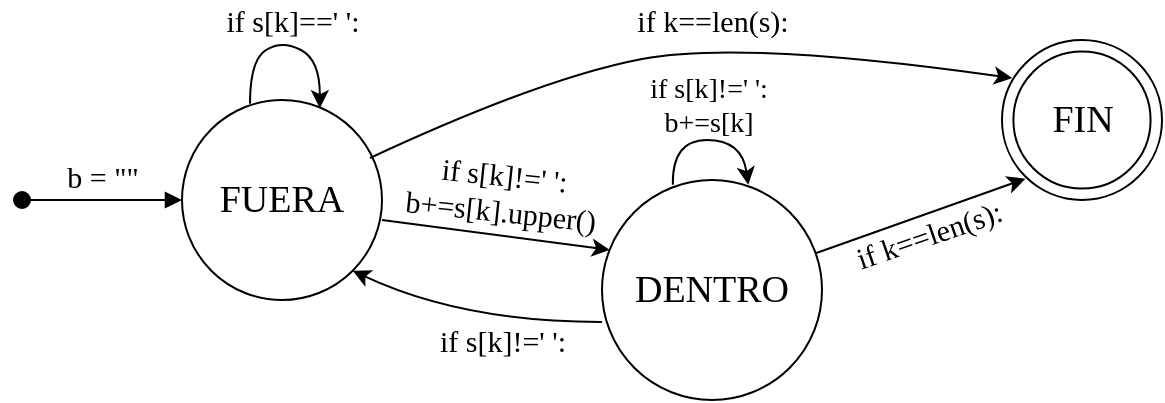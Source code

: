 <mxfile version="13.7.5" type="github">
  <diagram id="h58Jj5s2J0POtgTycYsI" name="Diagrama1">
    <mxGraphModel dx="723" dy="402" grid="1" gridSize="10" guides="1" tooltips="1" connect="1" arrows="1" fold="1" page="1" pageScale="1" pageWidth="827" pageHeight="1169" math="0" shadow="0">
      <root>
        <mxCell id="0" />
        <mxCell id="1" parent="0" />
        <mxCell id="7tnjgmOPYtsf6LkZhkIZ-3" value="&lt;font style=&quot;font-size: 15px&quot; face=&quot;Times New Roman&quot;&gt;b = &quot;&quot;&lt;/font&gt;" style="html=1;verticalAlign=bottom;startArrow=oval;startFill=1;endArrow=block;startSize=8;" edge="1" parent="1">
          <mxGeometry width="60" relative="1" as="geometry">
            <mxPoint x="50" y="320" as="sourcePoint" />
            <mxPoint x="130" y="320" as="targetPoint" />
            <Array as="points" />
            <mxPoint as="offset" />
          </mxGeometry>
        </mxCell>
        <mxCell id="7tnjgmOPYtsf6LkZhkIZ-4" value="&lt;font style=&quot;font-size: 19px&quot; face=&quot;Times New Roman&quot;&gt;FUERA&lt;/font&gt;" style="ellipse;whiteSpace=wrap;html=1;aspect=fixed;fontColor=#000000;" vertex="1" parent="1">
          <mxGeometry x="130" y="270" width="100" height="100" as="geometry" />
        </mxCell>
        <mxCell id="7tnjgmOPYtsf6LkZhkIZ-9" value="" style="curved=1;endArrow=classic;html=1;fontColor=#000000;exitX=0.34;exitY=0.019;exitDx=0;exitDy=0;exitPerimeter=0;entryX=0.689;entryY=0.041;entryDx=0;entryDy=0;entryPerimeter=0;" edge="1" parent="1" source="7tnjgmOPYtsf6LkZhkIZ-4" target="7tnjgmOPYtsf6LkZhkIZ-4">
          <mxGeometry width="50" height="50" relative="1" as="geometry">
            <mxPoint x="210" y="230" as="sourcePoint" />
            <mxPoint x="210" y="210" as="targetPoint" />
            <Array as="points">
              <mxPoint x="164" y="250" />
              <mxPoint x="180" y="240" />
              <mxPoint x="199" y="250" />
            </Array>
          </mxGeometry>
        </mxCell>
        <mxCell id="7tnjgmOPYtsf6LkZhkIZ-10" value="&lt;font face=&quot;Times New Roman&quot; style=&quot;font-size: 15px&quot;&gt;if s[k]==&#39; &#39;:&lt;/font&gt;" style="text;html=1;align=center;verticalAlign=middle;resizable=0;points=[];autosize=1;fontColor=#000000;" vertex="1" parent="1">
          <mxGeometry x="145" y="220" width="80" height="20" as="geometry" />
        </mxCell>
        <mxCell id="7tnjgmOPYtsf6LkZhkIZ-11" value="&lt;font face=&quot;Times New Roman&quot; style=&quot;font-size: 19px&quot;&gt;DENTRO&lt;/font&gt;" style="ellipse;whiteSpace=wrap;html=1;aspect=fixed;fontColor=#000000;" vertex="1" parent="1">
          <mxGeometry x="340" y="310" width="110" height="110" as="geometry" />
        </mxCell>
        <mxCell id="7tnjgmOPYtsf6LkZhkIZ-12" value="" style="verticalLabelPosition=bottom;verticalAlign=top;html=1;shape=mxgraph.basic.donut;dx=5.71;fontColor=#000000;" vertex="1" parent="1">
          <mxGeometry x="540" y="240" width="80" height="80" as="geometry" />
        </mxCell>
        <mxCell id="7tnjgmOPYtsf6LkZhkIZ-13" value="&lt;font face=&quot;Times New Roman&quot; style=&quot;font-size: 19px&quot;&gt;FIN&lt;/font&gt;" style="text;html=1;align=center;verticalAlign=middle;resizable=0;points=[];autosize=1;fontColor=#000000;" vertex="1" parent="1">
          <mxGeometry x="555" y="270" width="50" height="20" as="geometry" />
        </mxCell>
        <mxCell id="7tnjgmOPYtsf6LkZhkIZ-14" value="" style="endArrow=classic;html=1;fontColor=#000000;entryX=0.036;entryY=0.318;entryDx=0;entryDy=0;entryPerimeter=0;" edge="1" parent="1" target="7tnjgmOPYtsf6LkZhkIZ-11">
          <mxGeometry width="50" height="50" relative="1" as="geometry">
            <mxPoint x="230" y="330" as="sourcePoint" />
            <mxPoint x="430" y="300" as="targetPoint" />
          </mxGeometry>
        </mxCell>
        <mxCell id="7tnjgmOPYtsf6LkZhkIZ-15" value="" style="curved=1;endArrow=classic;html=1;fontColor=#000000;entryX=0.063;entryY=0.238;entryDx=0;entryDy=0;entryPerimeter=0;exitX=0.94;exitY=0.29;exitDx=0;exitDy=0;exitPerimeter=0;" edge="1" parent="1" source="7tnjgmOPYtsf6LkZhkIZ-4" target="7tnjgmOPYtsf6LkZhkIZ-12">
          <mxGeometry width="50" height="50" relative="1" as="geometry">
            <mxPoint x="260" y="300" as="sourcePoint" />
            <mxPoint x="430" y="300" as="targetPoint" />
            <Array as="points">
              <mxPoint x="310" y="259" />
              <mxPoint x="410" y="240" />
            </Array>
          </mxGeometry>
        </mxCell>
        <mxCell id="7tnjgmOPYtsf6LkZhkIZ-16" value="" style="curved=1;endArrow=classic;html=1;fontColor=#000000;entryX=1;entryY=1;entryDx=0;entryDy=0;exitX=0;exitY=0.645;exitDx=0;exitDy=0;exitPerimeter=0;" edge="1" parent="1" source="7tnjgmOPYtsf6LkZhkIZ-11" target="7tnjgmOPYtsf6LkZhkIZ-4">
          <mxGeometry width="50" height="50" relative="1" as="geometry">
            <mxPoint x="320" y="410" as="sourcePoint" />
            <mxPoint x="290" y="380" as="targetPoint" />
            <Array as="points">
              <mxPoint x="270" y="381" />
            </Array>
          </mxGeometry>
        </mxCell>
        <mxCell id="7tnjgmOPYtsf6LkZhkIZ-17" value="" style="curved=1;endArrow=classic;html=1;fontColor=#000000;entryX=0.665;entryY=0.022;entryDx=0;entryDy=0;entryPerimeter=0;exitX=0.322;exitY=0.022;exitDx=0;exitDy=0;exitPerimeter=0;" edge="1" parent="1" source="7tnjgmOPYtsf6LkZhkIZ-11" target="7tnjgmOPYtsf6LkZhkIZ-11">
          <mxGeometry width="50" height="50" relative="1" as="geometry">
            <mxPoint x="377.5" y="307.8" as="sourcePoint" />
            <mxPoint x="412.4" y="310" as="targetPoint" />
            <Array as="points">
              <mxPoint x="375" y="290" />
              <mxPoint x="410" y="290" />
            </Array>
          </mxGeometry>
        </mxCell>
        <mxCell id="7tnjgmOPYtsf6LkZhkIZ-18" value="" style="endArrow=classic;html=1;fontColor=#000000;entryX=0.146;entryY=0.867;entryDx=0;entryDy=0;entryPerimeter=0;" edge="1" parent="1" source="7tnjgmOPYtsf6LkZhkIZ-11" target="7tnjgmOPYtsf6LkZhkIZ-12">
          <mxGeometry width="50" height="50" relative="1" as="geometry">
            <mxPoint x="490" y="370" as="sourcePoint" />
            <mxPoint x="540" y="320" as="targetPoint" />
          </mxGeometry>
        </mxCell>
        <mxCell id="7tnjgmOPYtsf6LkZhkIZ-19" value="&lt;font face=&quot;Times New Roman&quot; style=&quot;font-size: 15px&quot;&gt;if s[k]!=&#39; &#39;:&lt;/font&gt;" style="text;html=1;align=center;verticalAlign=middle;resizable=0;points=[];autosize=1;fontColor=#000000;" vertex="1" parent="1">
          <mxGeometry x="250" y="380" width="80" height="20" as="geometry" />
        </mxCell>
        <mxCell id="7tnjgmOPYtsf6LkZhkIZ-21" value="&lt;font style=&quot;font-size: 15px&quot;&gt;&lt;font face=&quot;Times New Roman&quot; style=&quot;font-size: 15px&quot;&gt;if s[k]!=&#39; &#39;:&lt;br&gt;&lt;/font&gt;&lt;font face=&quot;Times New Roman&quot; style=&quot;font-size: 15px&quot;&gt;b+=s[k].upper()&lt;/font&gt;&lt;/font&gt;" style="text;html=1;align=center;verticalAlign=middle;resizable=0;points=[];autosize=1;fontColor=#000000;rotation=6;" vertex="1" parent="1">
          <mxGeometry x="235" y="296" width="110" height="40" as="geometry" />
        </mxCell>
        <mxCell id="7tnjgmOPYtsf6LkZhkIZ-22" value="&lt;font style=&quot;font-size: 15px&quot; face=&quot;Times New Roman&quot;&gt;if k==len(s):&lt;/font&gt;" style="text;html=1;align=center;verticalAlign=middle;resizable=0;points=[];autosize=1;fontColor=#000000;" vertex="1" parent="1">
          <mxGeometry x="350" y="220" width="90" height="20" as="geometry" />
        </mxCell>
        <mxCell id="7tnjgmOPYtsf6LkZhkIZ-23" value="&lt;font face=&quot;Times New Roman&quot; style=&quot;font-size: 14px&quot;&gt;if s[k]!=&#39; &#39;:&lt;br&gt;&lt;/font&gt;&lt;font face=&quot;Times New Roman&quot; style=&quot;font-size: 14px&quot;&gt;b+=s[k]&lt;/font&gt;" style="text;html=1;align=center;verticalAlign=middle;resizable=0;points=[];autosize=1;fontColor=#000000;" vertex="1" parent="1">
          <mxGeometry x="358" y="258" width="70" height="30" as="geometry" />
        </mxCell>
        <mxCell id="7tnjgmOPYtsf6LkZhkIZ-24" value="&lt;font style=&quot;font-size: 15px&quot; face=&quot;Times New Roman&quot;&gt;if k==len(s):&lt;/font&gt;" style="text;html=1;align=center;verticalAlign=middle;resizable=0;points=[];autosize=1;fontColor=#000000;rotation=341;" vertex="1" parent="1">
          <mxGeometry x="458" y="327" width="90" height="20" as="geometry" />
        </mxCell>
      </root>
    </mxGraphModel>
  </diagram>
</mxfile>
